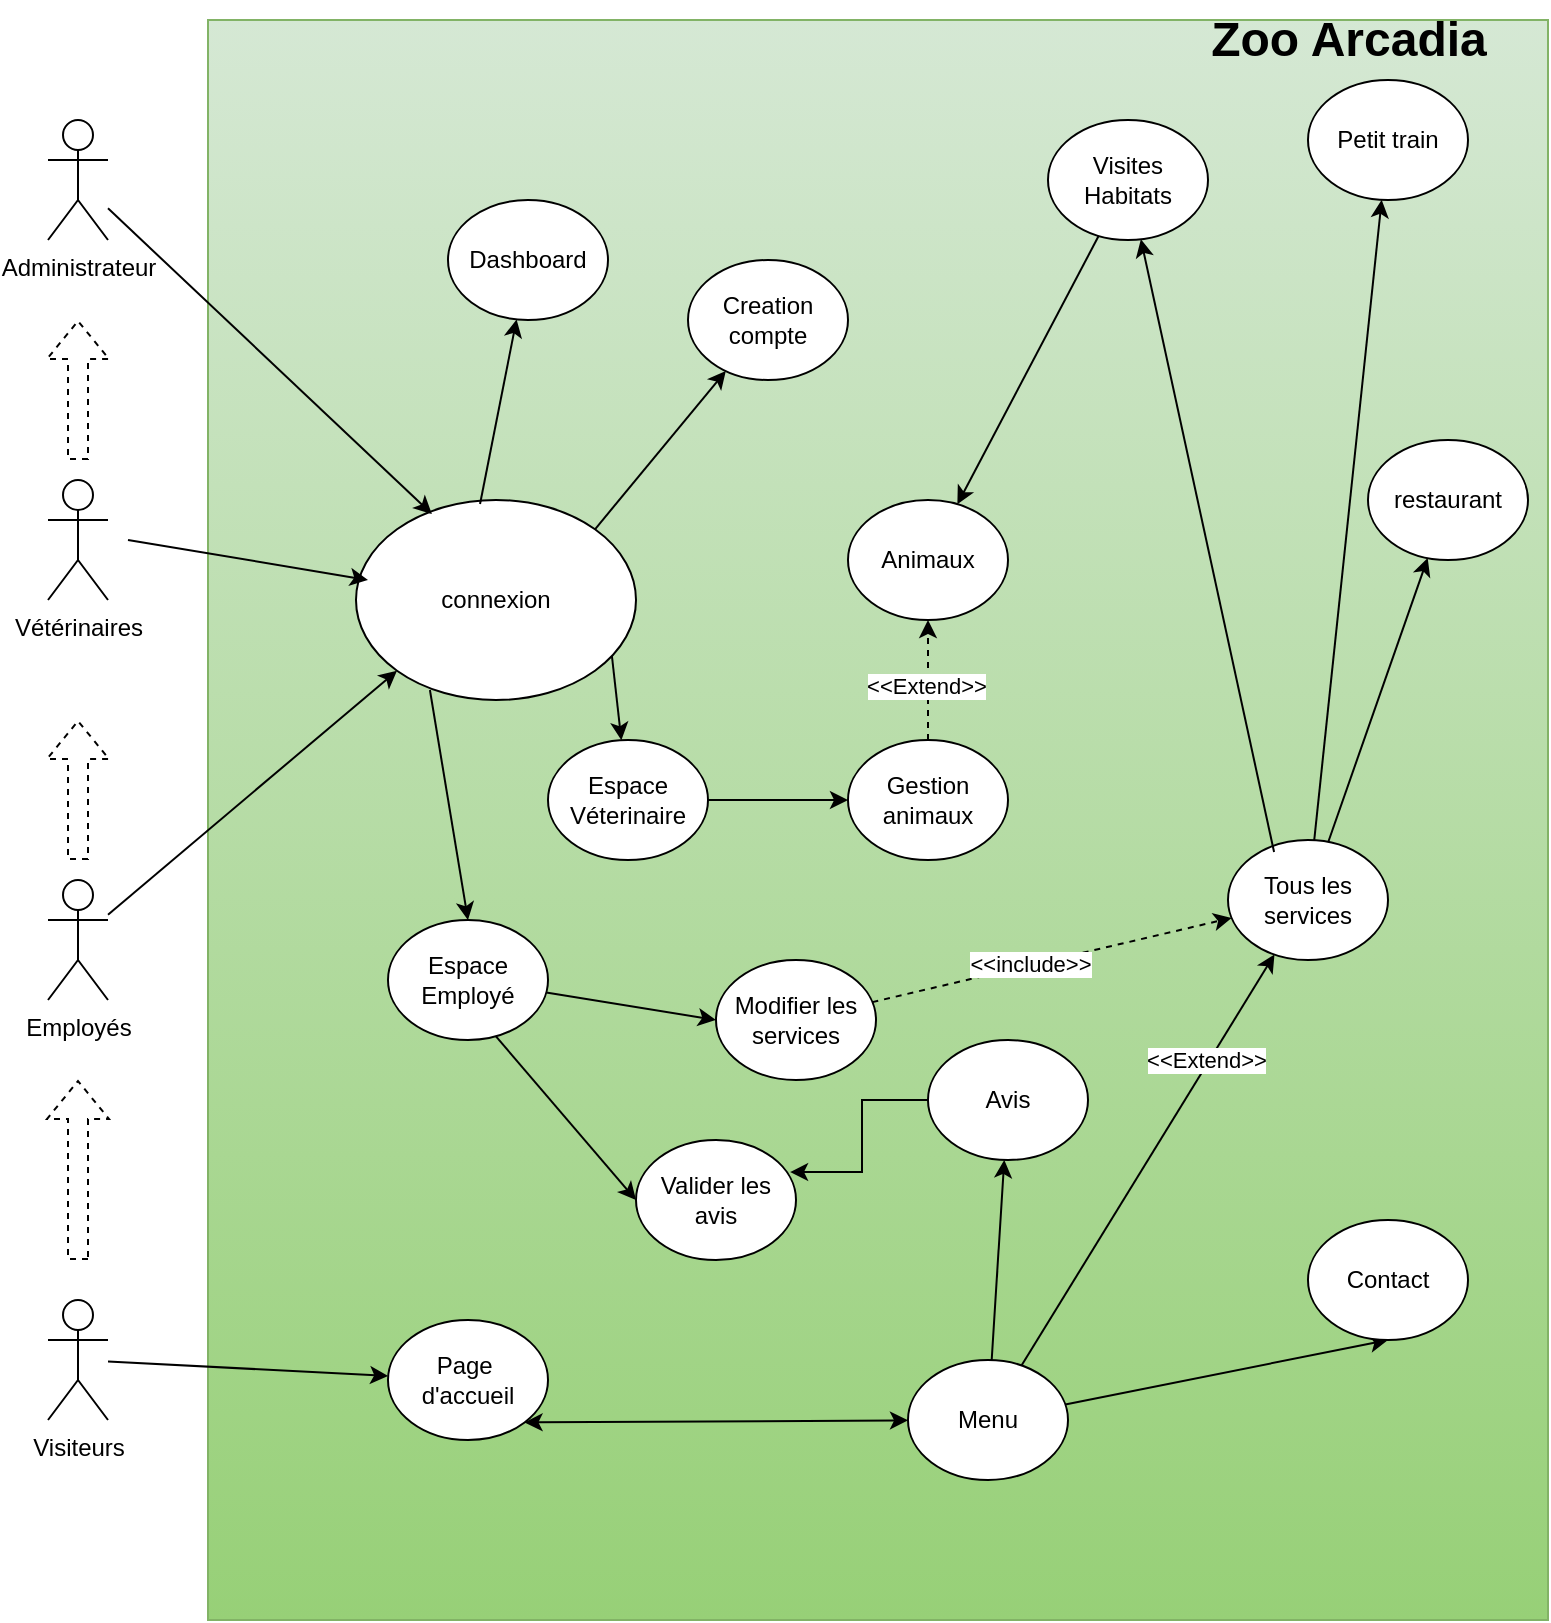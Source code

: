 <mxfile version="24.7.7">
  <diagram name="Page-1" id="MzyXKgZAgGTnHWj18XyG">
    <mxGraphModel dx="1379" dy="752" grid="1" gridSize="10" guides="1" tooltips="1" connect="1" arrows="1" fold="1" page="1" pageScale="1" pageWidth="827" pageHeight="1169" math="0" shadow="0">
      <root>
        <mxCell id="0" />
        <mxCell id="1" parent="0" />
        <mxCell id="E8KfdpFAvdnHgDXKCaQg-6" value="" style="rounded=0;whiteSpace=wrap;html=1;fillColor=#d5e8d4;gradientColor=#97d077;strokeColor=#82b366;" parent="1" vertex="1">
          <mxGeometry x="120" y="60" width="670" height="800" as="geometry" />
        </mxCell>
        <mxCell id="E8KfdpFAvdnHgDXKCaQg-12" value="Zoo Arcadia" style="text;strokeColor=none;fillColor=none;html=1;fontSize=24;fontStyle=1;verticalAlign=middle;align=center;" parent="1" vertex="1">
          <mxGeometry x="600" y="50" width="180" height="40" as="geometry" />
        </mxCell>
        <mxCell id="E8KfdpFAvdnHgDXKCaQg-13" value="Page&amp;nbsp;&lt;div&gt;d&#39;accueil&lt;/div&gt;" style="ellipse;whiteSpace=wrap;html=1;" parent="1" vertex="1">
          <mxGeometry x="210" y="710" width="80" height="60" as="geometry" />
        </mxCell>
        <mxCell id="E8KfdpFAvdnHgDXKCaQg-21" style="rounded=0;orthogonalLoop=1;jettySize=auto;html=1;entryX=1;entryY=1;entryDx=0;entryDy=0;startArrow=classic;startFill=1;" parent="1" source="E8KfdpFAvdnHgDXKCaQg-16" target="E8KfdpFAvdnHgDXKCaQg-13" edge="1">
          <mxGeometry relative="1" as="geometry" />
        </mxCell>
        <mxCell id="E8KfdpFAvdnHgDXKCaQg-22" style="rounded=0;orthogonalLoop=1;jettySize=auto;html=1;" parent="1" source="E8KfdpFAvdnHgDXKCaQg-16" target="E8KfdpFAvdnHgDXKCaQg-19" edge="1">
          <mxGeometry relative="1" as="geometry" />
        </mxCell>
        <mxCell id="E8KfdpFAvdnHgDXKCaQg-23" style="rounded=0;orthogonalLoop=1;jettySize=auto;html=1;" parent="1" source="E8KfdpFAvdnHgDXKCaQg-16" target="E8KfdpFAvdnHgDXKCaQg-18" edge="1">
          <mxGeometry relative="1" as="geometry" />
        </mxCell>
        <mxCell id="E8KfdpFAvdnHgDXKCaQg-24" style="rounded=0;orthogonalLoop=1;jettySize=auto;html=1;entryX=0.5;entryY=1;entryDx=0;entryDy=0;" parent="1" source="E8KfdpFAvdnHgDXKCaQg-16" target="E8KfdpFAvdnHgDXKCaQg-17" edge="1">
          <mxGeometry relative="1" as="geometry" />
        </mxCell>
        <mxCell id="E8KfdpFAvdnHgDXKCaQg-16" value="Menu" style="ellipse;whiteSpace=wrap;html=1;" parent="1" vertex="1">
          <mxGeometry x="470" y="730" width="80" height="60" as="geometry" />
        </mxCell>
        <mxCell id="E8KfdpFAvdnHgDXKCaQg-17" value="Contact" style="ellipse;whiteSpace=wrap;html=1;" parent="1" vertex="1">
          <mxGeometry x="670" y="660" width="80" height="60" as="geometry" />
        </mxCell>
        <mxCell id="-n6H17Al6HhcsNovNW5C-14" value="" style="edgeStyle=orthogonalEdgeStyle;rounded=0;orthogonalLoop=1;jettySize=auto;html=1;entryX=0.963;entryY=0.267;entryDx=0;entryDy=0;entryPerimeter=0;" edge="1" parent="1" source="E8KfdpFAvdnHgDXKCaQg-18" target="E8KfdpFAvdnHgDXKCaQg-53">
          <mxGeometry relative="1" as="geometry" />
        </mxCell>
        <mxCell id="E8KfdpFAvdnHgDXKCaQg-18" value="Avis" style="ellipse;whiteSpace=wrap;html=1;" parent="1" vertex="1">
          <mxGeometry x="480" y="570" width="80" height="60" as="geometry" />
        </mxCell>
        <mxCell id="E8KfdpFAvdnHgDXKCaQg-29" style="rounded=0;orthogonalLoop=1;jettySize=auto;html=1;" parent="1" source="E8KfdpFAvdnHgDXKCaQg-19" target="E8KfdpFAvdnHgDXKCaQg-26" edge="1">
          <mxGeometry relative="1" as="geometry" />
        </mxCell>
        <mxCell id="E8KfdpFAvdnHgDXKCaQg-30" style="rounded=0;orthogonalLoop=1;jettySize=auto;html=1;" parent="1" source="E8KfdpFAvdnHgDXKCaQg-19" target="E8KfdpFAvdnHgDXKCaQg-25" edge="1">
          <mxGeometry relative="1" as="geometry" />
        </mxCell>
        <mxCell id="E8KfdpFAvdnHgDXKCaQg-19" value="Tous les services" style="ellipse;whiteSpace=wrap;html=1;" parent="1" vertex="1">
          <mxGeometry x="630" y="470" width="80" height="60" as="geometry" />
        </mxCell>
        <mxCell id="E8KfdpFAvdnHgDXKCaQg-20" value="connexion" style="ellipse;whiteSpace=wrap;html=1;" parent="1" vertex="1">
          <mxGeometry x="194" y="300" width="140" height="100" as="geometry" />
        </mxCell>
        <mxCell id="E8KfdpFAvdnHgDXKCaQg-25" value="restaurant" style="ellipse;whiteSpace=wrap;html=1;" parent="1" vertex="1">
          <mxGeometry x="700" y="270" width="80" height="60" as="geometry" />
        </mxCell>
        <mxCell id="E8KfdpFAvdnHgDXKCaQg-26" value="Petit train" style="ellipse;whiteSpace=wrap;html=1;" parent="1" vertex="1">
          <mxGeometry x="670" y="90" width="80" height="60" as="geometry" />
        </mxCell>
        <mxCell id="E8KfdpFAvdnHgDXKCaQg-27" value="Visites Habitats" style="ellipse;whiteSpace=wrap;html=1;" parent="1" vertex="1">
          <mxGeometry x="540" y="110" width="80" height="60" as="geometry" />
        </mxCell>
        <mxCell id="E8KfdpFAvdnHgDXKCaQg-31" value="Animaux" style="ellipse;whiteSpace=wrap;html=1;" parent="1" vertex="1">
          <mxGeometry x="440" y="300" width="80" height="60" as="geometry" />
        </mxCell>
        <mxCell id="E8KfdpFAvdnHgDXKCaQg-32" style="rounded=0;orthogonalLoop=1;jettySize=auto;html=1;" parent="1" source="E8KfdpFAvdnHgDXKCaQg-27" target="E8KfdpFAvdnHgDXKCaQg-31" edge="1">
          <mxGeometry relative="1" as="geometry">
            <mxPoint x="600" y="540" as="targetPoint" />
          </mxGeometry>
        </mxCell>
        <mxCell id="E8KfdpFAvdnHgDXKCaQg-33" value="Creation compte" style="ellipse;whiteSpace=wrap;html=1;" parent="1" vertex="1">
          <mxGeometry x="360" y="180" width="80" height="60" as="geometry" />
        </mxCell>
        <mxCell id="E8KfdpFAvdnHgDXKCaQg-51" style="rounded=0;orthogonalLoop=1;jettySize=auto;html=1;exitX=1;exitY=0;exitDx=0;exitDy=0;" parent="1" source="E8KfdpFAvdnHgDXKCaQg-20" target="E8KfdpFAvdnHgDXKCaQg-33" edge="1">
          <mxGeometry relative="1" as="geometry" />
        </mxCell>
        <mxCell id="E8KfdpFAvdnHgDXKCaQg-52" style="rounded=0;orthogonalLoop=1;jettySize=auto;html=1;exitX=0.443;exitY=0.02;exitDx=0;exitDy=0;exitPerimeter=0;" parent="1" source="E8KfdpFAvdnHgDXKCaQg-20" target="E8KfdpFAvdnHgDXKCaQg-49" edge="1">
          <mxGeometry relative="1" as="geometry" />
        </mxCell>
        <mxCell id="E8KfdpFAvdnHgDXKCaQg-64" style="edgeStyle=orthogonalEdgeStyle;rounded=0;orthogonalLoop=1;jettySize=auto;html=1;shape=flexArrow;dashed=1;" parent="1" edge="1">
          <mxGeometry relative="1" as="geometry">
            <mxPoint x="55" y="680" as="sourcePoint" />
            <mxPoint x="55" y="590" as="targetPoint" />
          </mxGeometry>
        </mxCell>
        <mxCell id="E8KfdpFAvdnHgDXKCaQg-4" value="Administrateur" style="shape=umlActor;verticalLabelPosition=bottom;verticalAlign=top;html=1;outlineConnect=0;" parent="1" vertex="1">
          <mxGeometry x="40" y="110" width="30" height="60" as="geometry" />
        </mxCell>
        <mxCell id="E8KfdpFAvdnHgDXKCaQg-58" style="rounded=0;orthogonalLoop=1;jettySize=auto;html=1;exitX=0.914;exitY=0.78;exitDx=0;exitDy=0;exitPerimeter=0;" parent="1" source="E8KfdpFAvdnHgDXKCaQg-20" target="E8KfdpFAvdnHgDXKCaQg-55" edge="1">
          <mxGeometry relative="1" as="geometry">
            <Array as="points" />
          </mxGeometry>
        </mxCell>
        <mxCell id="E8KfdpFAvdnHgDXKCaQg-65" style="edgeStyle=orthogonalEdgeStyle;rounded=0;orthogonalLoop=1;jettySize=auto;html=1;dashed=1;shape=flexArrow;" parent="1" edge="1">
          <mxGeometry relative="1" as="geometry">
            <mxPoint x="55" y="480" as="sourcePoint" />
            <mxPoint x="55" y="410" as="targetPoint" />
          </mxGeometry>
        </mxCell>
        <mxCell id="E8KfdpFAvdnHgDXKCaQg-3" value="Vétérinaires" style="shape=umlActor;verticalLabelPosition=bottom;verticalAlign=top;html=1;outlineConnect=0;" parent="1" vertex="1">
          <mxGeometry x="40" y="290" width="30" height="60" as="geometry" />
        </mxCell>
        <mxCell id="E8KfdpFAvdnHgDXKCaQg-57" style="rounded=0;orthogonalLoop=1;jettySize=auto;html=1;entryX=0;entryY=0.5;entryDx=0;entryDy=0;exitX=0;exitY=0;exitDx=0;exitDy=0;" parent="1" source="E8KfdpFAvdnHgDXKCaQg-59" target="E8KfdpFAvdnHgDXKCaQg-53" edge="1">
          <mxGeometry relative="1" as="geometry" />
        </mxCell>
        <mxCell id="E8KfdpFAvdnHgDXKCaQg-66" style="edgeStyle=orthogonalEdgeStyle;rounded=0;orthogonalLoop=1;jettySize=auto;html=1;shape=flexArrow;dashed=1;" parent="1" edge="1">
          <mxGeometry relative="1" as="geometry">
            <mxPoint x="55" y="280" as="sourcePoint" />
            <mxPoint x="55" y="210" as="targetPoint" />
          </mxGeometry>
        </mxCell>
        <mxCell id="E8KfdpFAvdnHgDXKCaQg-2" value="Employés" style="shape=umlActor;verticalLabelPosition=bottom;verticalAlign=top;html=1;outlineConnect=0;" parent="1" vertex="1">
          <mxGeometry x="40" y="490" width="30" height="60" as="geometry" />
        </mxCell>
        <mxCell id="E8KfdpFAvdnHgDXKCaQg-43" style="rounded=0;orthogonalLoop=1;jettySize=auto;html=1;" parent="1" source="E8KfdpFAvdnHgDXKCaQg-1" target="E8KfdpFAvdnHgDXKCaQg-13" edge="1">
          <mxGeometry relative="1" as="geometry" />
        </mxCell>
        <mxCell id="E8KfdpFAvdnHgDXKCaQg-1" value="Visiteurs" style="shape=umlActor;verticalLabelPosition=bottom;verticalAlign=top;html=1;outlineConnect=0;" parent="1" vertex="1">
          <mxGeometry x="40" y="700" width="30" height="60" as="geometry" />
        </mxCell>
        <mxCell id="E8KfdpFAvdnHgDXKCaQg-49" value="Dashboard" style="ellipse;whiteSpace=wrap;html=1;" parent="1" vertex="1">
          <mxGeometry x="240" y="150" width="80" height="60" as="geometry" />
        </mxCell>
        <mxCell id="E8KfdpFAvdnHgDXKCaQg-60" style="rounded=0;orthogonalLoop=1;jettySize=auto;html=1;entryX=0.5;entryY=0;entryDx=0;entryDy=0;exitX=0.264;exitY=0.95;exitDx=0;exitDy=0;exitPerimeter=0;" parent="1" source="E8KfdpFAvdnHgDXKCaQg-20" target="E8KfdpFAvdnHgDXKCaQg-59" edge="1">
          <mxGeometry relative="1" as="geometry" />
        </mxCell>
        <mxCell id="E8KfdpFAvdnHgDXKCaQg-53" value="Valider les avis" style="ellipse;whiteSpace=wrap;html=1;" parent="1" vertex="1">
          <mxGeometry x="334" y="620" width="80" height="60" as="geometry" />
        </mxCell>
        <mxCell id="E8KfdpFAvdnHgDXKCaQg-67" style="rounded=0;orthogonalLoop=1;jettySize=auto;html=1;" parent="1" source="E8KfdpFAvdnHgDXKCaQg-55" target="E8KfdpFAvdnHgDXKCaQg-63" edge="1">
          <mxGeometry relative="1" as="geometry" />
        </mxCell>
        <mxCell id="E8KfdpFAvdnHgDXKCaQg-55" value="Espace Véterinaire" style="ellipse;whiteSpace=wrap;html=1;" parent="1" vertex="1">
          <mxGeometry x="290" y="420" width="80" height="60" as="geometry" />
        </mxCell>
        <mxCell id="E8KfdpFAvdnHgDXKCaQg-61" style="rounded=0;orthogonalLoop=1;jettySize=auto;html=1;dashed=1;" parent="1" source="E8KfdpFAvdnHgDXKCaQg-73" target="E8KfdpFAvdnHgDXKCaQg-19" edge="1">
          <mxGeometry relative="1" as="geometry" />
        </mxCell>
        <mxCell id="E8KfdpFAvdnHgDXKCaQg-62" value="&amp;lt;&amp;lt;Extend&amp;gt;&amp;gt;" style="edgeLabel;html=1;align=center;verticalAlign=middle;resizable=0;points=[];" parent="E8KfdpFAvdnHgDXKCaQg-61" vertex="1" connectable="0">
          <mxGeometry x="0.017" y="1" relative="1" as="geometry">
            <mxPoint x="75" y="51" as="offset" />
          </mxGeometry>
        </mxCell>
        <mxCell id="-n6H17Al6HhcsNovNW5C-13" value="&amp;lt;&amp;lt;include&amp;gt;&amp;gt;" style="edgeLabel;html=1;align=center;verticalAlign=middle;resizable=0;points=[];" vertex="1" connectable="0" parent="E8KfdpFAvdnHgDXKCaQg-61">
          <mxGeometry x="-0.121" y="1" relative="1" as="geometry">
            <mxPoint as="offset" />
          </mxGeometry>
        </mxCell>
        <mxCell id="E8KfdpFAvdnHgDXKCaQg-74" style="rounded=0;orthogonalLoop=1;jettySize=auto;html=1;entryX=0;entryY=0.5;entryDx=0;entryDy=0;" parent="1" source="E8KfdpFAvdnHgDXKCaQg-59" target="E8KfdpFAvdnHgDXKCaQg-73" edge="1">
          <mxGeometry relative="1" as="geometry" />
        </mxCell>
        <mxCell id="E8KfdpFAvdnHgDXKCaQg-59" value="Espace Employé" style="ellipse;whiteSpace=wrap;html=1;" parent="1" vertex="1">
          <mxGeometry x="210" y="510" width="80" height="60" as="geometry" />
        </mxCell>
        <mxCell id="E8KfdpFAvdnHgDXKCaQg-68" style="rounded=0;orthogonalLoop=1;jettySize=auto;html=1;dashed=1;" parent="1" source="E8KfdpFAvdnHgDXKCaQg-63" target="E8KfdpFAvdnHgDXKCaQg-31" edge="1">
          <mxGeometry relative="1" as="geometry" />
        </mxCell>
        <mxCell id="E8KfdpFAvdnHgDXKCaQg-69" value="&amp;lt;&amp;lt;Extend&amp;gt;&amp;gt;" style="edgeLabel;html=1;align=center;verticalAlign=middle;resizable=0;points=[];" parent="E8KfdpFAvdnHgDXKCaQg-68" vertex="1" connectable="0">
          <mxGeometry x="-0.084" y="1" relative="1" as="geometry">
            <mxPoint as="offset" />
          </mxGeometry>
        </mxCell>
        <mxCell id="E8KfdpFAvdnHgDXKCaQg-63" value="Gestion animaux" style="ellipse;whiteSpace=wrap;html=1;" parent="1" vertex="1">
          <mxGeometry x="440" y="420" width="80" height="60" as="geometry" />
        </mxCell>
        <mxCell id="E8KfdpFAvdnHgDXKCaQg-73" value="Modifier les services" style="ellipse;whiteSpace=wrap;html=1;" parent="1" vertex="1">
          <mxGeometry x="374" y="530" width="80" height="60" as="geometry" />
        </mxCell>
        <mxCell id="-n6H17Al6HhcsNovNW5C-8" value="" style="endArrow=classic;html=1;rounded=0;exitX=0.288;exitY=0.1;exitDx=0;exitDy=0;exitPerimeter=0;" edge="1" parent="1" source="E8KfdpFAvdnHgDXKCaQg-19" target="E8KfdpFAvdnHgDXKCaQg-27">
          <mxGeometry width="50" height="50" relative="1" as="geometry">
            <mxPoint x="680" y="470" as="sourcePoint" />
            <mxPoint x="730" y="420" as="targetPoint" />
          </mxGeometry>
        </mxCell>
        <mxCell id="-n6H17Al6HhcsNovNW5C-10" value="" style="endArrow=classic;html=1;rounded=0;entryX=0.271;entryY=0.07;entryDx=0;entryDy=0;entryPerimeter=0;" edge="1" parent="1" source="E8KfdpFAvdnHgDXKCaQg-4" target="E8KfdpFAvdnHgDXKCaQg-20">
          <mxGeometry width="50" height="50" relative="1" as="geometry">
            <mxPoint x="680" y="470" as="sourcePoint" />
            <mxPoint x="730" y="420" as="targetPoint" />
          </mxGeometry>
        </mxCell>
        <mxCell id="-n6H17Al6HhcsNovNW5C-11" value="" style="endArrow=classic;html=1;rounded=0;" edge="1" parent="1">
          <mxGeometry width="50" height="50" relative="1" as="geometry">
            <mxPoint x="80" y="320" as="sourcePoint" />
            <mxPoint x="200" y="340" as="targetPoint" />
          </mxGeometry>
        </mxCell>
        <mxCell id="-n6H17Al6HhcsNovNW5C-12" value="" style="endArrow=classic;html=1;rounded=0;entryX=0;entryY=1;entryDx=0;entryDy=0;" edge="1" parent="1" source="E8KfdpFAvdnHgDXKCaQg-2" target="E8KfdpFAvdnHgDXKCaQg-20">
          <mxGeometry width="50" height="50" relative="1" as="geometry">
            <mxPoint x="680" y="470" as="sourcePoint" />
            <mxPoint x="200" y="540" as="targetPoint" />
          </mxGeometry>
        </mxCell>
      </root>
    </mxGraphModel>
  </diagram>
</mxfile>
